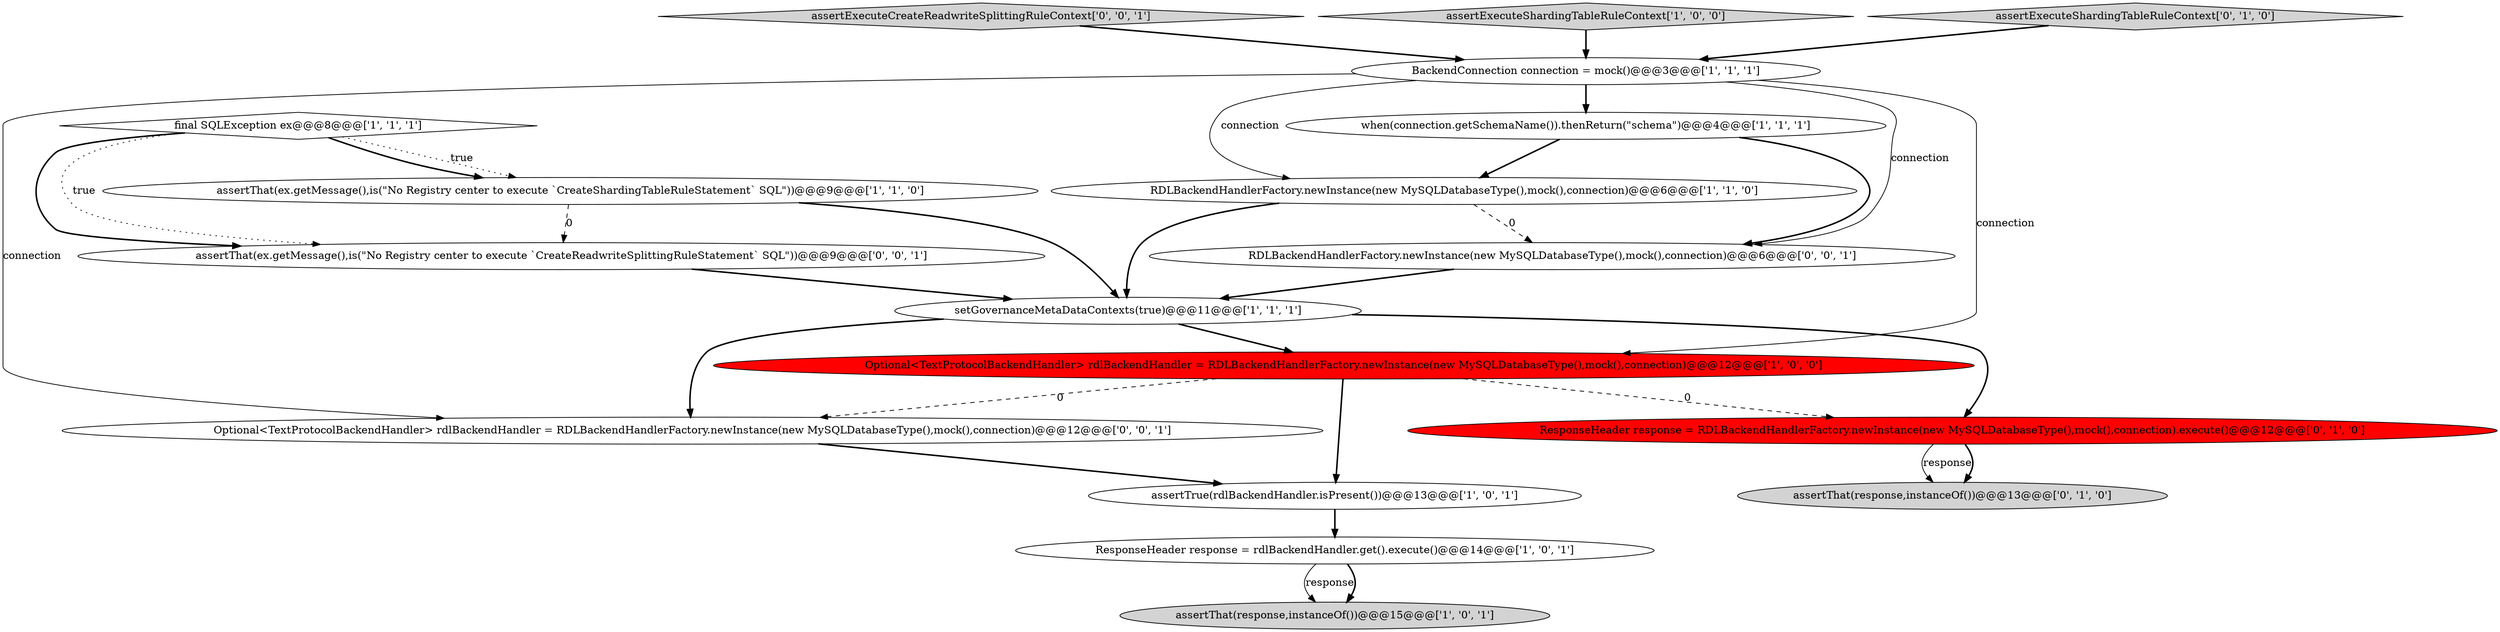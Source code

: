 digraph {
9 [style = filled, label = "setGovernanceMetaDataContexts(true)@@@11@@@['1', '1', '1']", fillcolor = white, shape = ellipse image = "AAA0AAABBB1BBB"];
10 [style = filled, label = "Optional<TextProtocolBackendHandler> rdlBackendHandler = RDLBackendHandlerFactory.newInstance(new MySQLDatabaseType(),mock(),connection)@@@12@@@['1', '0', '0']", fillcolor = red, shape = ellipse image = "AAA1AAABBB1BBB"];
15 [style = filled, label = "RDLBackendHandlerFactory.newInstance(new MySQLDatabaseType(),mock(),connection)@@@6@@@['0', '0', '1']", fillcolor = white, shape = ellipse image = "AAA0AAABBB3BBB"];
5 [style = filled, label = "BackendConnection connection = mock()@@@3@@@['1', '1', '1']", fillcolor = white, shape = ellipse image = "AAA0AAABBB1BBB"];
6 [style = filled, label = "RDLBackendHandlerFactory.newInstance(new MySQLDatabaseType(),mock(),connection)@@@6@@@['1', '1', '0']", fillcolor = white, shape = ellipse image = "AAA0AAABBB1BBB"];
17 [style = filled, label = "Optional<TextProtocolBackendHandler> rdlBackendHandler = RDLBackendHandlerFactory.newInstance(new MySQLDatabaseType(),mock(),connection)@@@12@@@['0', '0', '1']", fillcolor = white, shape = ellipse image = "AAA0AAABBB3BBB"];
2 [style = filled, label = "ResponseHeader response = rdlBackendHandler.get().execute()@@@14@@@['1', '0', '1']", fillcolor = white, shape = ellipse image = "AAA0AAABBB1BBB"];
16 [style = filled, label = "assertExecuteCreateReadwriteSplittingRuleContext['0', '0', '1']", fillcolor = lightgray, shape = diamond image = "AAA0AAABBB3BBB"];
1 [style = filled, label = "assertThat(ex.getMessage(),is(\"No Registry center to execute `CreateShardingTableRuleStatement` SQL\"))@@@9@@@['1', '1', '0']", fillcolor = white, shape = ellipse image = "AAA0AAABBB1BBB"];
7 [style = filled, label = "when(connection.getSchemaName()).thenReturn(\"schema\")@@@4@@@['1', '1', '1']", fillcolor = white, shape = ellipse image = "AAA0AAABBB1BBB"];
12 [style = filled, label = "ResponseHeader response = RDLBackendHandlerFactory.newInstance(new MySQLDatabaseType(),mock(),connection).execute()@@@12@@@['0', '1', '0']", fillcolor = red, shape = ellipse image = "AAA1AAABBB2BBB"];
11 [style = filled, label = "assertThat(response,instanceOf())@@@13@@@['0', '1', '0']", fillcolor = lightgray, shape = ellipse image = "AAA0AAABBB2BBB"];
14 [style = filled, label = "assertThat(ex.getMessage(),is(\"No Registry center to execute `CreateReadwriteSplittingRuleStatement` SQL\"))@@@9@@@['0', '0', '1']", fillcolor = white, shape = ellipse image = "AAA0AAABBB3BBB"];
8 [style = filled, label = "assertTrue(rdlBackendHandler.isPresent())@@@13@@@['1', '0', '1']", fillcolor = white, shape = ellipse image = "AAA0AAABBB1BBB"];
0 [style = filled, label = "assertThat(response,instanceOf())@@@15@@@['1', '0', '1']", fillcolor = lightgray, shape = ellipse image = "AAA0AAABBB1BBB"];
3 [style = filled, label = "assertExecuteShardingTableRuleContext['1', '0', '0']", fillcolor = lightgray, shape = diamond image = "AAA0AAABBB1BBB"];
13 [style = filled, label = "assertExecuteShardingTableRuleContext['0', '1', '0']", fillcolor = lightgray, shape = diamond image = "AAA0AAABBB2BBB"];
4 [style = filled, label = "final SQLException ex@@@8@@@['1', '1', '1']", fillcolor = white, shape = diamond image = "AAA0AAABBB1BBB"];
17->8 [style = bold, label=""];
4->14 [style = bold, label=""];
5->10 [style = solid, label="connection"];
12->11 [style = solid, label="response"];
1->14 [style = dashed, label="0"];
4->1 [style = dotted, label="true"];
12->11 [style = bold, label=""];
10->12 [style = dashed, label="0"];
9->17 [style = bold, label=""];
9->10 [style = bold, label=""];
4->14 [style = dotted, label="true"];
2->0 [style = solid, label="response"];
1->9 [style = bold, label=""];
3->5 [style = bold, label=""];
2->0 [style = bold, label=""];
10->8 [style = bold, label=""];
8->2 [style = bold, label=""];
5->15 [style = solid, label="connection"];
6->15 [style = dashed, label="0"];
15->9 [style = bold, label=""];
5->17 [style = solid, label="connection"];
7->6 [style = bold, label=""];
10->17 [style = dashed, label="0"];
13->5 [style = bold, label=""];
16->5 [style = bold, label=""];
5->7 [style = bold, label=""];
7->15 [style = bold, label=""];
14->9 [style = bold, label=""];
4->1 [style = bold, label=""];
9->12 [style = bold, label=""];
5->6 [style = solid, label="connection"];
6->9 [style = bold, label=""];
}
